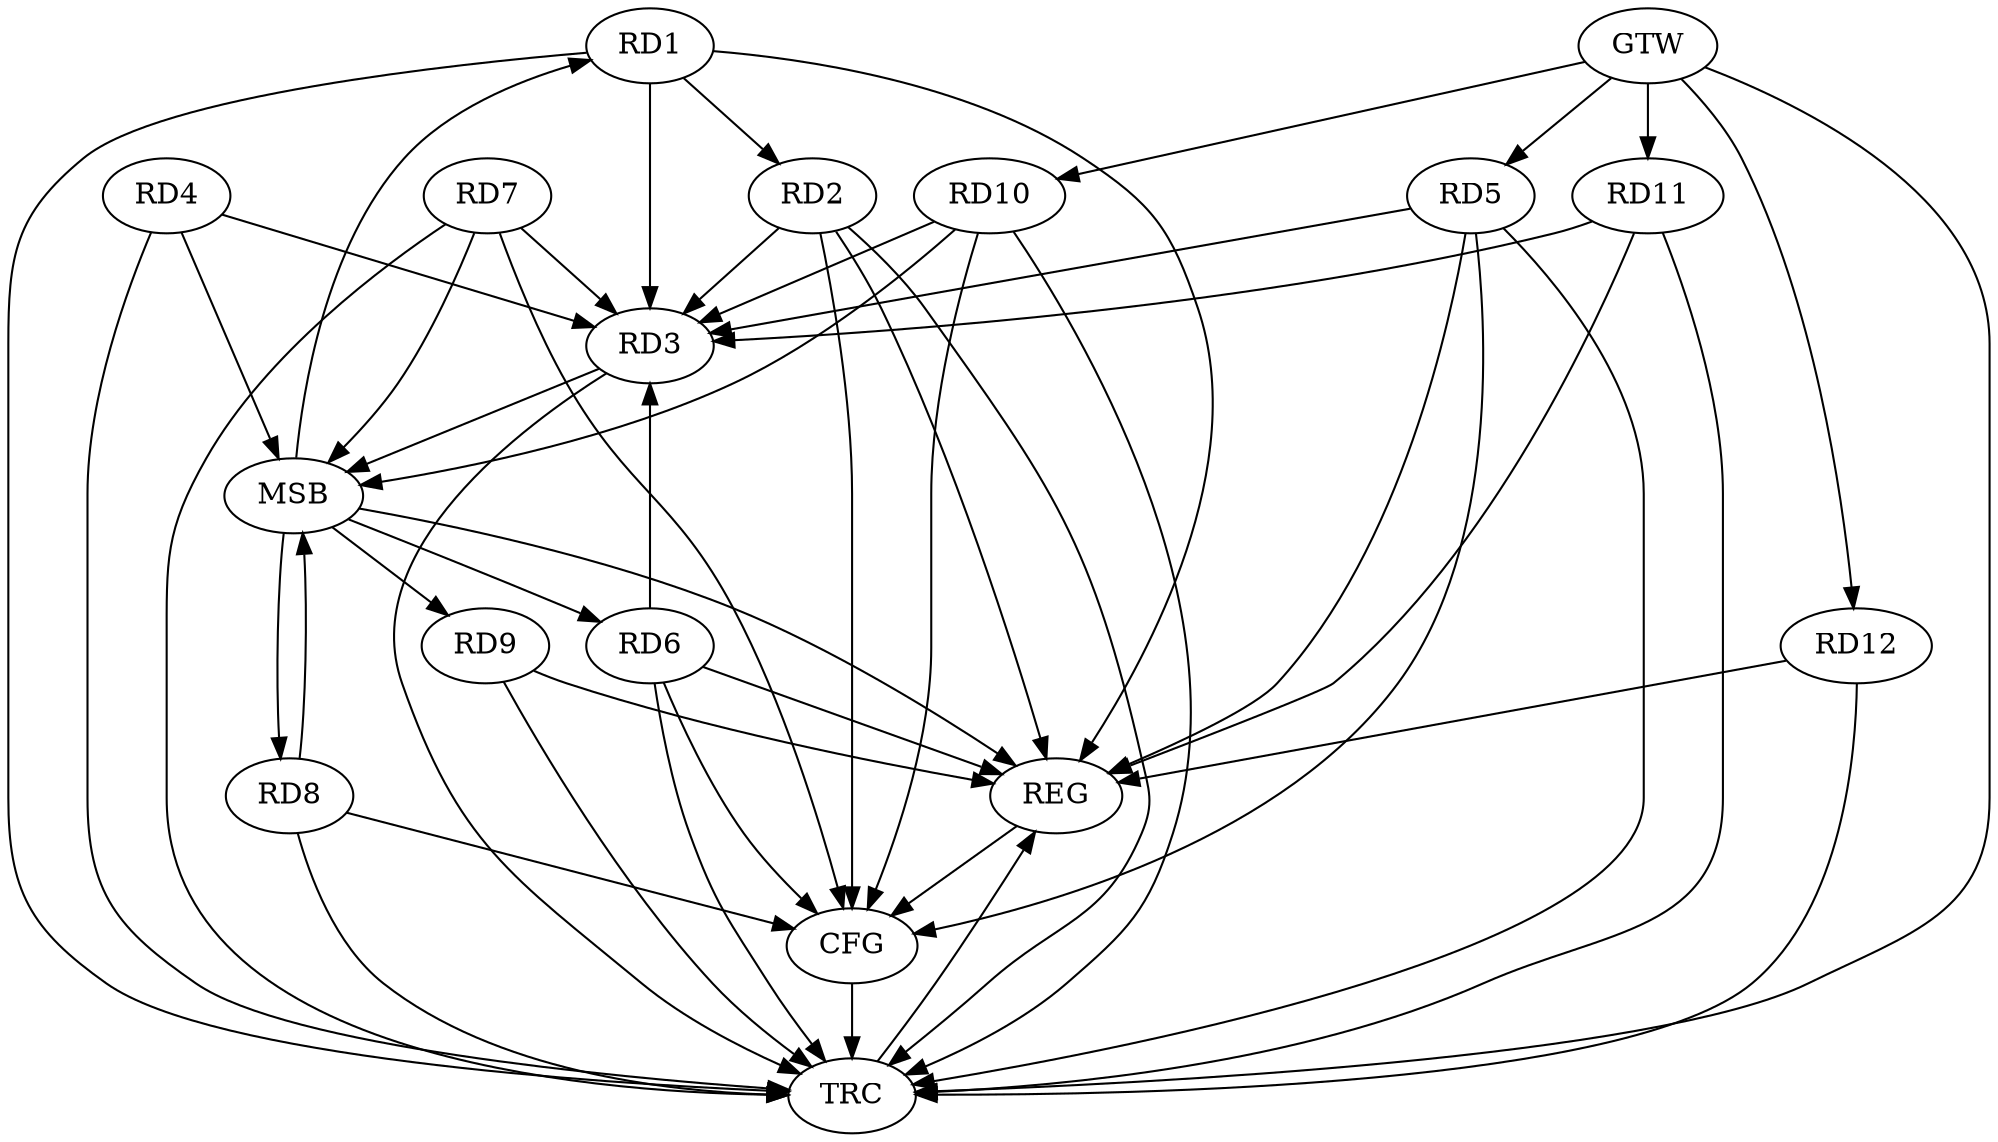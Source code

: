 strict digraph G {
  RD1 [ label="RD1" ];
  RD2 [ label="RD2" ];
  RD3 [ label="RD3" ];
  RD4 [ label="RD4" ];
  RD5 [ label="RD5" ];
  RD6 [ label="RD6" ];
  RD7 [ label="RD7" ];
  RD8 [ label="RD8" ];
  RD9 [ label="RD9" ];
  RD10 [ label="RD10" ];
  RD11 [ label="RD11" ];
  RD12 [ label="RD12" ];
  GTW [ label="GTW" ];
  REG [ label="REG" ];
  MSB [ label="MSB" ];
  CFG [ label="CFG" ];
  TRC [ label="TRC" ];
  RD1 -> RD2;
  RD2 -> RD3;
  RD11 -> RD3;
  GTW -> RD5;
  GTW -> RD10;
  GTW -> RD11;
  GTW -> RD12;
  RD1 -> REG;
  RD2 -> REG;
  RD5 -> REG;
  RD6 -> REG;
  RD9 -> REG;
  RD11 -> REG;
  RD12 -> REG;
  RD3 -> MSB;
  MSB -> RD8;
  MSB -> REG;
  RD4 -> MSB;
  MSB -> RD6;
  RD7 -> MSB;
  MSB -> RD9;
  RD8 -> MSB;
  RD10 -> MSB;
  MSB -> RD1;
  RD2 -> CFG;
  RD10 -> CFG;
  RD6 -> CFG;
  RD5 -> CFG;
  RD8 -> CFG;
  RD7 -> CFG;
  REG -> CFG;
  RD1 -> TRC;
  RD2 -> TRC;
  RD3 -> TRC;
  RD4 -> TRC;
  RD5 -> TRC;
  RD6 -> TRC;
  RD7 -> TRC;
  RD8 -> TRC;
  RD9 -> TRC;
  RD10 -> TRC;
  RD11 -> TRC;
  RD12 -> TRC;
  GTW -> TRC;
  CFG -> TRC;
  TRC -> REG;
  RD4 -> RD3;
  RD5 -> RD3;
  RD10 -> RD3;
  RD1 -> RD3;
  RD7 -> RD3;
  RD6 -> RD3;
}
